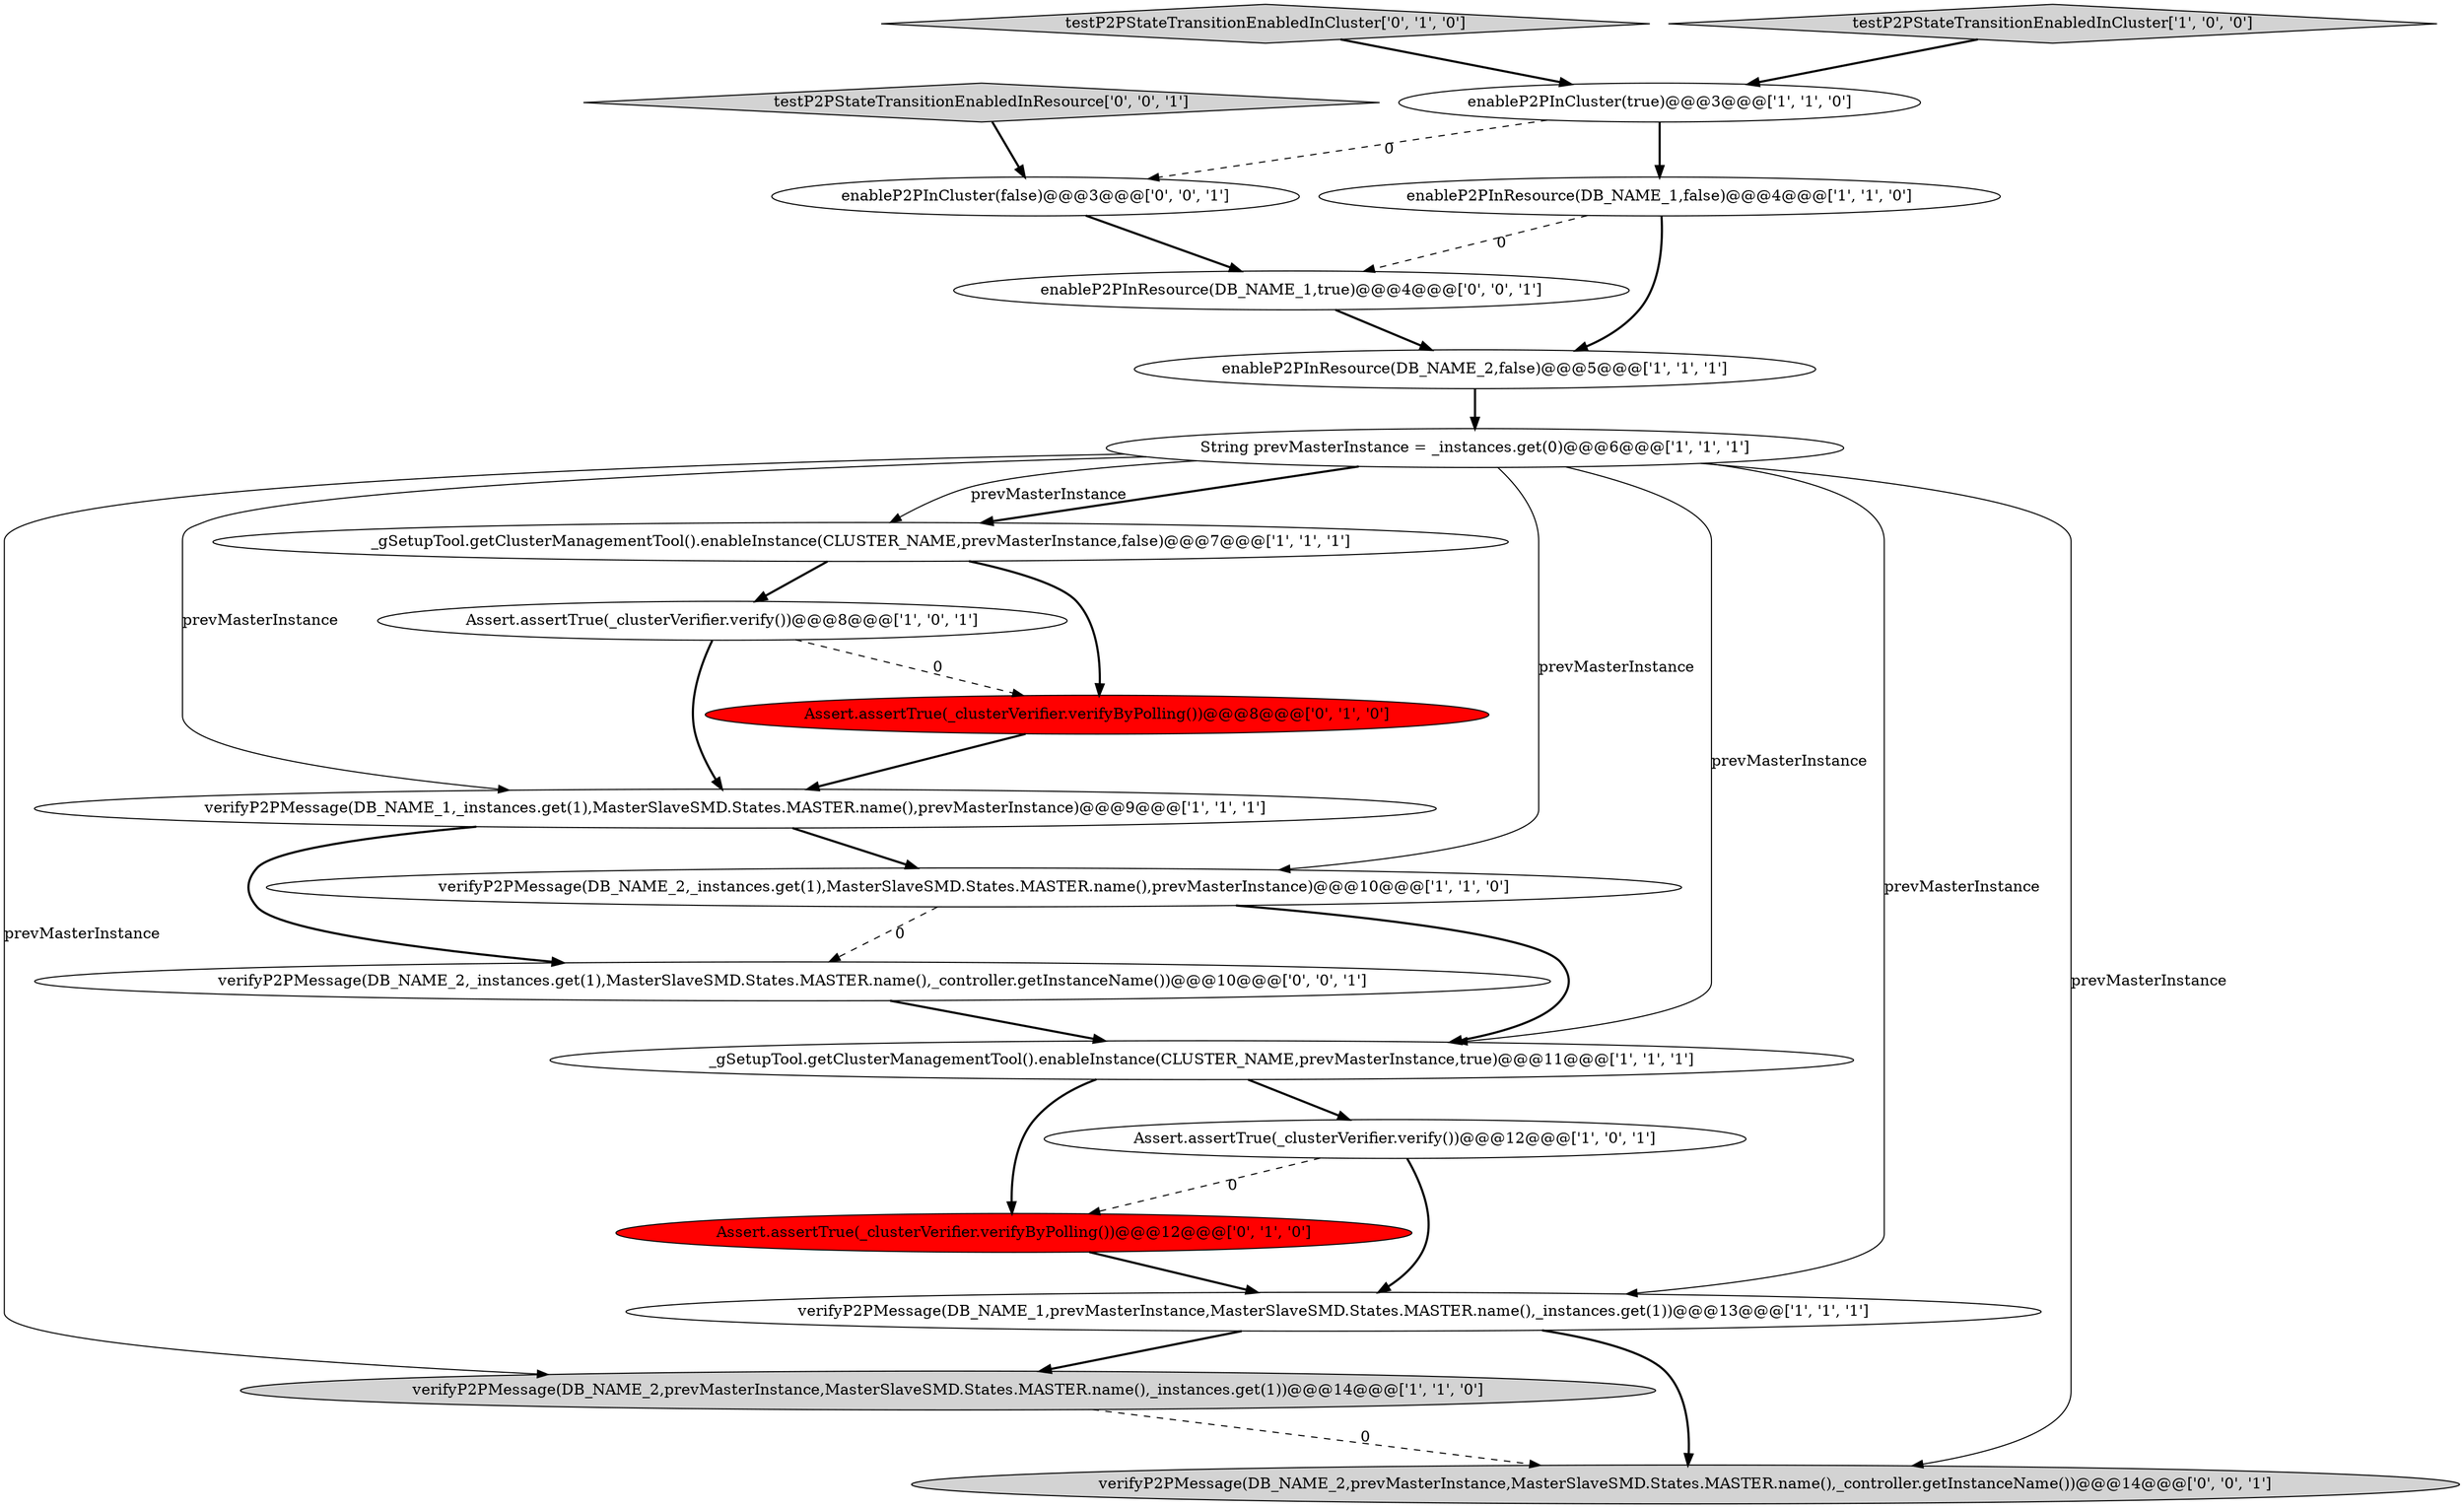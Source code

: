 digraph {
2 [style = filled, label = "_gSetupTool.getClusterManagementTool().enableInstance(CLUSTER_NAME,prevMasterInstance,true)@@@11@@@['1', '1', '1']", fillcolor = white, shape = ellipse image = "AAA0AAABBB1BBB"];
15 [style = filled, label = "testP2PStateTransitionEnabledInCluster['0', '1', '0']", fillcolor = lightgray, shape = diamond image = "AAA0AAABBB2BBB"];
3 [style = filled, label = "verifyP2PMessage(DB_NAME_2,prevMasterInstance,MasterSlaveSMD.States.MASTER.name(),_instances.get(1))@@@14@@@['1', '1', '0']", fillcolor = lightgray, shape = ellipse image = "AAA0AAABBB1BBB"];
7 [style = filled, label = "verifyP2PMessage(DB_NAME_2,_instances.get(1),MasterSlaveSMD.States.MASTER.name(),prevMasterInstance)@@@10@@@['1', '1', '0']", fillcolor = white, shape = ellipse image = "AAA0AAABBB1BBB"];
13 [style = filled, label = "Assert.assertTrue(_clusterVerifier.verifyByPolling())@@@12@@@['0', '1', '0']", fillcolor = red, shape = ellipse image = "AAA1AAABBB2BBB"];
16 [style = filled, label = "enableP2PInResource(DB_NAME_1,true)@@@4@@@['0', '0', '1']", fillcolor = white, shape = ellipse image = "AAA0AAABBB3BBB"];
17 [style = filled, label = "verifyP2PMessage(DB_NAME_2,prevMasterInstance,MasterSlaveSMD.States.MASTER.name(),_controller.getInstanceName())@@@14@@@['0', '0', '1']", fillcolor = lightgray, shape = ellipse image = "AAA0AAABBB3BBB"];
12 [style = filled, label = "enableP2PInResource(DB_NAME_1,false)@@@4@@@['1', '1', '0']", fillcolor = white, shape = ellipse image = "AAA0AAABBB1BBB"];
4 [style = filled, label = "Assert.assertTrue(_clusterVerifier.verify())@@@12@@@['1', '0', '1']", fillcolor = white, shape = ellipse image = "AAA0AAABBB1BBB"];
18 [style = filled, label = "verifyP2PMessage(DB_NAME_2,_instances.get(1),MasterSlaveSMD.States.MASTER.name(),_controller.getInstanceName())@@@10@@@['0', '0', '1']", fillcolor = white, shape = ellipse image = "AAA0AAABBB3BBB"];
0 [style = filled, label = "testP2PStateTransitionEnabledInCluster['1', '0', '0']", fillcolor = lightgray, shape = diamond image = "AAA0AAABBB1BBB"];
6 [style = filled, label = "_gSetupTool.getClusterManagementTool().enableInstance(CLUSTER_NAME,prevMasterInstance,false)@@@7@@@['1', '1', '1']", fillcolor = white, shape = ellipse image = "AAA0AAABBB1BBB"];
11 [style = filled, label = "enableP2PInResource(DB_NAME_2,false)@@@5@@@['1', '1', '1']", fillcolor = white, shape = ellipse image = "AAA0AAABBB1BBB"];
9 [style = filled, label = "Assert.assertTrue(_clusterVerifier.verify())@@@8@@@['1', '0', '1']", fillcolor = white, shape = ellipse image = "AAA0AAABBB1BBB"];
14 [style = filled, label = "Assert.assertTrue(_clusterVerifier.verifyByPolling())@@@8@@@['0', '1', '0']", fillcolor = red, shape = ellipse image = "AAA1AAABBB2BBB"];
8 [style = filled, label = "String prevMasterInstance = _instances.get(0)@@@6@@@['1', '1', '1']", fillcolor = white, shape = ellipse image = "AAA0AAABBB1BBB"];
1 [style = filled, label = "enableP2PInCluster(true)@@@3@@@['1', '1', '0']", fillcolor = white, shape = ellipse image = "AAA0AAABBB1BBB"];
20 [style = filled, label = "enableP2PInCluster(false)@@@3@@@['0', '0', '1']", fillcolor = white, shape = ellipse image = "AAA0AAABBB3BBB"];
10 [style = filled, label = "verifyP2PMessage(DB_NAME_1,_instances.get(1),MasterSlaveSMD.States.MASTER.name(),prevMasterInstance)@@@9@@@['1', '1', '1']", fillcolor = white, shape = ellipse image = "AAA0AAABBB1BBB"];
5 [style = filled, label = "verifyP2PMessage(DB_NAME_1,prevMasterInstance,MasterSlaveSMD.States.MASTER.name(),_instances.get(1))@@@13@@@['1', '1', '1']", fillcolor = white, shape = ellipse image = "AAA0AAABBB1BBB"];
19 [style = filled, label = "testP2PStateTransitionEnabledInResource['0', '0', '1']", fillcolor = lightgray, shape = diamond image = "AAA0AAABBB3BBB"];
5->3 [style = bold, label=""];
10->18 [style = bold, label=""];
8->2 [style = solid, label="prevMasterInstance"];
3->17 [style = dashed, label="0"];
16->11 [style = bold, label=""];
7->18 [style = dashed, label="0"];
12->16 [style = dashed, label="0"];
19->20 [style = bold, label=""];
12->11 [style = bold, label=""];
14->10 [style = bold, label=""];
8->6 [style = bold, label=""];
9->10 [style = bold, label=""];
18->2 [style = bold, label=""];
5->17 [style = bold, label=""];
2->4 [style = bold, label=""];
10->7 [style = bold, label=""];
8->3 [style = solid, label="prevMasterInstance"];
2->13 [style = bold, label=""];
8->5 [style = solid, label="prevMasterInstance"];
1->20 [style = dashed, label="0"];
6->14 [style = bold, label=""];
9->14 [style = dashed, label="0"];
20->16 [style = bold, label=""];
8->10 [style = solid, label="prevMasterInstance"];
8->17 [style = solid, label="prevMasterInstance"];
7->2 [style = bold, label=""];
0->1 [style = bold, label=""];
1->12 [style = bold, label=""];
13->5 [style = bold, label=""];
11->8 [style = bold, label=""];
6->9 [style = bold, label=""];
8->6 [style = solid, label="prevMasterInstance"];
4->13 [style = dashed, label="0"];
8->7 [style = solid, label="prevMasterInstance"];
4->5 [style = bold, label=""];
15->1 [style = bold, label=""];
}
